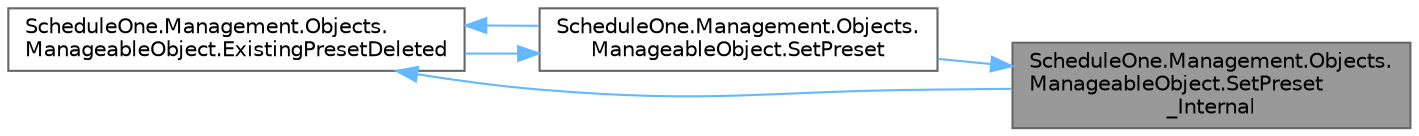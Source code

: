 digraph "ScheduleOne.Management.Objects.ManageableObject.SetPreset_Internal"
{
 // LATEX_PDF_SIZE
  bgcolor="transparent";
  edge [fontname=Helvetica,fontsize=10,labelfontname=Helvetica,labelfontsize=10];
  node [fontname=Helvetica,fontsize=10,shape=box,height=0.2,width=0.4];
  rankdir="RL";
  Node1 [id="Node000001",label="ScheduleOne.Management.Objects.\lManageableObject.SetPreset\l_Internal",height=0.2,width=0.4,color="gray40", fillcolor="grey60", style="filled", fontcolor="black",tooltip=" "];
  Node1 -> Node2 [id="edge1_Node000001_Node000002",dir="back",color="steelblue1",style="solid",tooltip=" "];
  Node2 [id="Node000002",label="ScheduleOne.Management.Objects.\lManageableObject.SetPreset",height=0.2,width=0.4,color="grey40", fillcolor="white", style="filled",URL="$class_schedule_one_1_1_management_1_1_objects_1_1_manageable_object.html#a637d0589dfdbd81b2249261eff49c453",tooltip=" "];
  Node2 -> Node3 [id="edge2_Node000002_Node000003",dir="back",color="steelblue1",style="solid",tooltip=" "];
  Node3 [id="Node000003",label="ScheduleOne.Management.Objects.\lManageableObject.ExistingPresetDeleted",height=0.2,width=0.4,color="grey40", fillcolor="white", style="filled",URL="$class_schedule_one_1_1_management_1_1_objects_1_1_manageable_object.html#a9b4d876b5166f34042bb6f6c9bf5471c",tooltip=" "];
  Node3 -> Node2 [id="edge3_Node000003_Node000002",dir="back",color="steelblue1",style="solid",tooltip=" "];
  Node3 -> Node1 [id="edge4_Node000003_Node000001",dir="back",color="steelblue1",style="solid",tooltip=" "];
}
